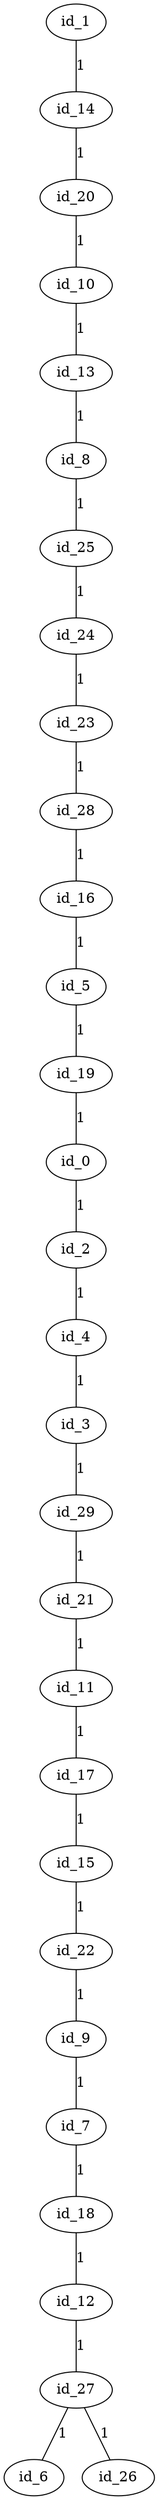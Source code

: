 graph GR{
id_0;
id_1;
id_2;
id_3;
id_4;
id_5;
id_6;
id_7;
id_8;
id_9;
id_10;
id_11;
id_12;
id_13;
id_14;
id_15;
id_16;
id_17;
id_18;
id_19;
id_20;
id_21;
id_22;
id_23;
id_24;
id_25;
id_26;
id_27;
id_28;
id_29;
id_1--id_14[label=1];
id_14--id_20[label=1];
id_20--id_10[label=1];
id_10--id_13[label=1];
id_13--id_8[label=1];
id_8--id_25[label=1];
id_25--id_24[label=1];
id_24--id_23[label=1];
id_23--id_28[label=1];
id_28--id_16[label=1];
id_16--id_5[label=1];
id_5--id_19[label=1];
id_19--id_0[label=1];
id_0--id_2[label=1];
id_2--id_4[label=1];
id_4--id_3[label=1];
id_3--id_29[label=1];
id_29--id_21[label=1];
id_21--id_11[label=1];
id_11--id_17[label=1];
id_17--id_15[label=1];
id_15--id_22[label=1];
id_22--id_9[label=1];
id_9--id_7[label=1];
id_7--id_18[label=1];
id_18--id_12[label=1];
id_12--id_27[label=1];
id_27--id_26[label=1];
id_27--id_6[label=1];
}